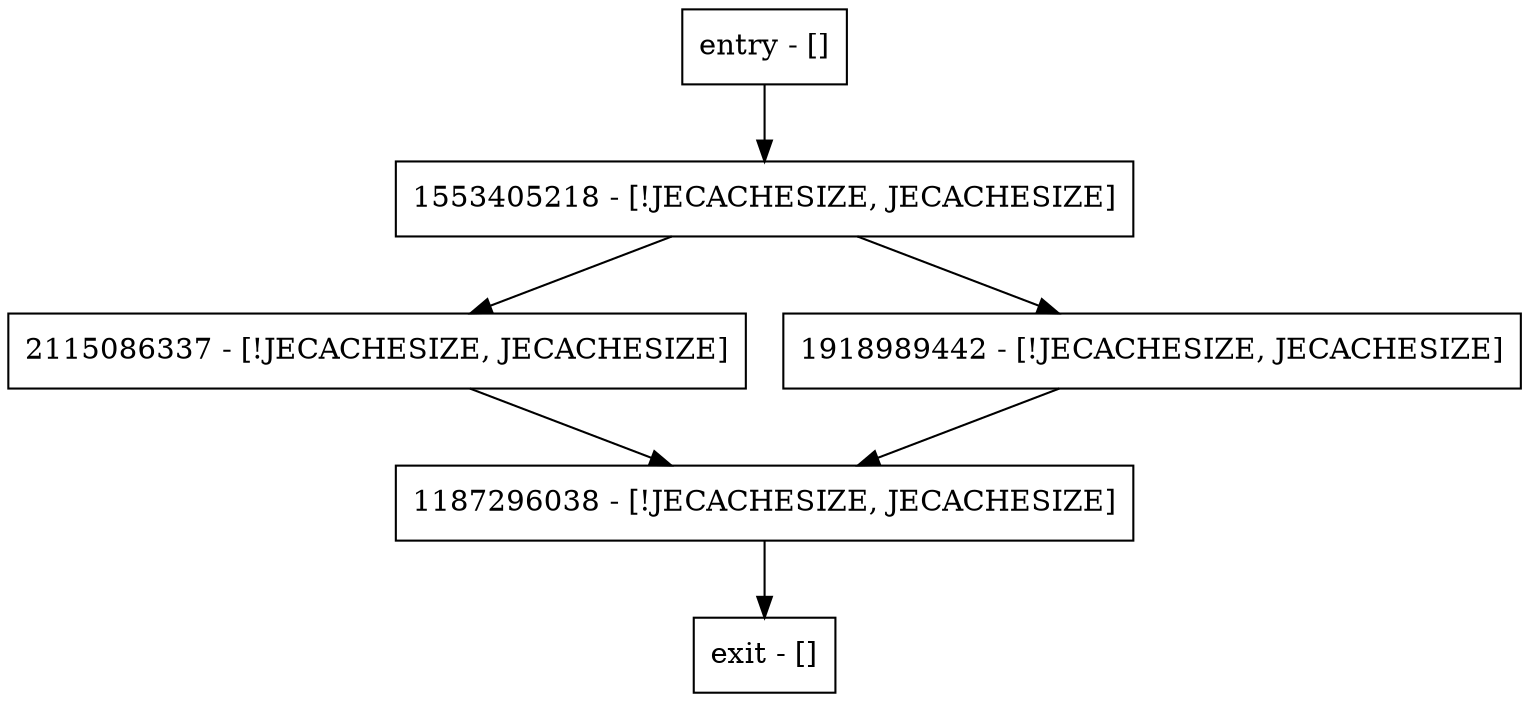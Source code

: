 digraph computeLsnOverhead {
node [shape=record];
2115086337 [label="2115086337 - [!JECACHESIZE, JECACHESIZE]"];
entry [label="entry - []"];
exit [label="exit - []"];
1918989442 [label="1918989442 - [!JECACHESIZE, JECACHESIZE]"];
1187296038 [label="1187296038 - [!JECACHESIZE, JECACHESIZE]"];
1553405218 [label="1553405218 - [!JECACHESIZE, JECACHESIZE]"];
entry;
exit;
2115086337 -> 1187296038;
entry -> 1553405218;
1918989442 -> 1187296038;
1187296038 -> exit;
1553405218 -> 2115086337;
1553405218 -> 1918989442;
}
